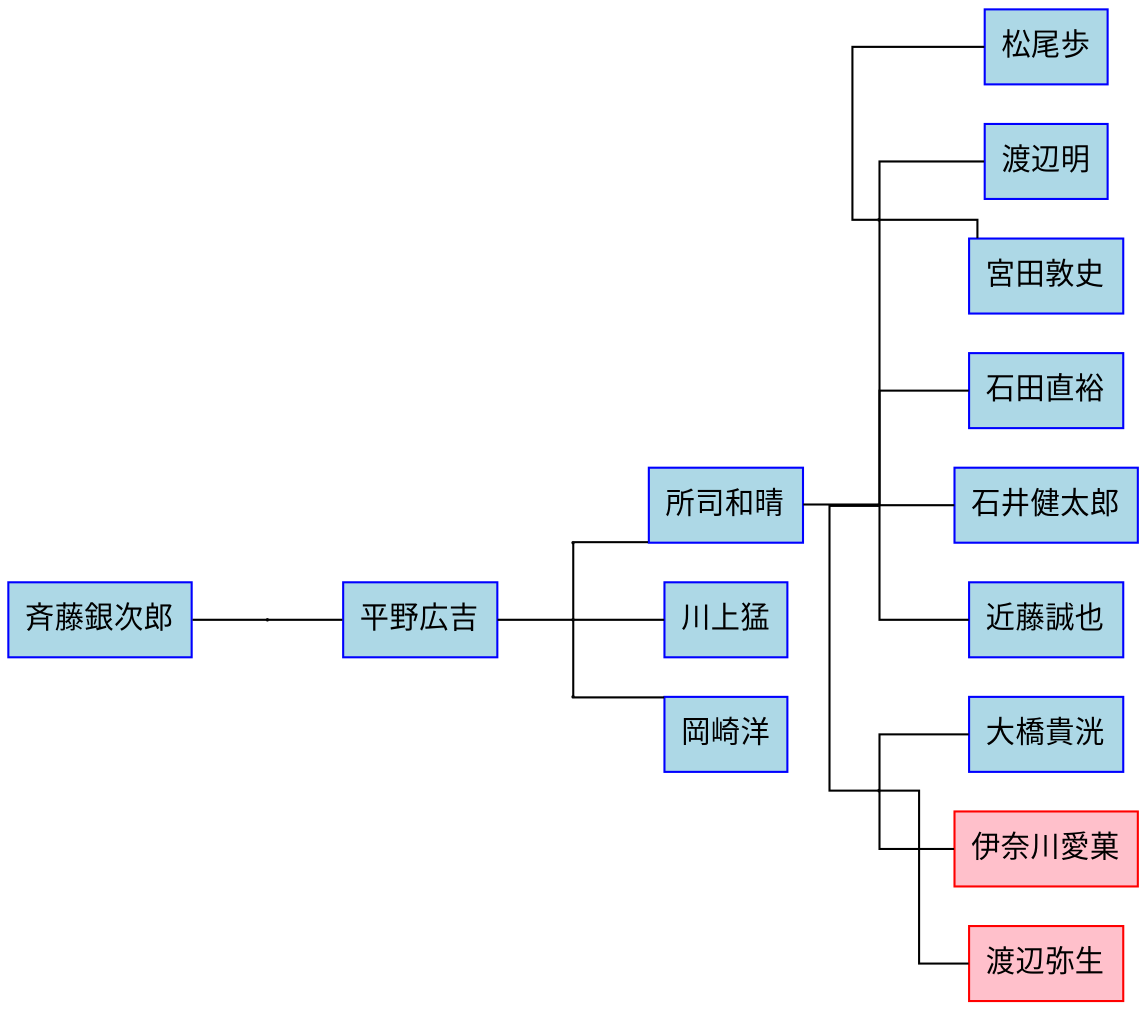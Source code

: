 graph "ShogiPlayers15" {
graph [charset="UTF-8", rankdir="LR", splines="ortho"]
node [fontname="Sans", shape="record"]



// Attributes




// Persons
pro_45 [color="blue", fillcolor="lightblue", label=" 平野広吉", style="filled"]
pro_172 [color="blue", fillcolor="lightblue", label=" 所司和晴", style="filled"]
pro_206 [color="blue", fillcolor="lightblue", label=" 川上猛", style="filled"]
pro_209 [color="blue", fillcolor="lightblue", label=" 岡崎洋", style="filled"]
pro_231 [color="blue", fillcolor="lightblue", label=" 松尾歩", style="filled"]
pro_235 [color="blue", fillcolor="lightblue", label=" 渡辺明", style="filled"]
pro_241 [color="blue", fillcolor="lightblue", label=" 宮田敦史", style="filled"]
pro_289 [color="blue", fillcolor="lightblue", label=" 石田直裕", style="filled"]
pro_293 [color="blue", fillcolor="lightblue", label=" 石井健太郎", style="filled"]
pro_303 [color="blue", fillcolor="lightblue", label=" 近藤誠也", style="filled"]
pro_308 [color="blue", fillcolor="lightblue", label=" 大橋貴洸", style="filled"]
lady_36 [color="red", fillcolor="pink", label=" 伊奈川愛菓", style="filled"]
lady_41 [color="red", fillcolor="pink", label=" 渡辺弥生", style="filled"]
extra_15 [color="blue", fillcolor="lightblue", label=" 斉藤銀次郎", style="filled"]

// Generations


// Families
f0_c0 [height="0.01", shape="point", width="0.01"]
f0_c1 [height="0.01", shape="point", width="0.01"]
f0_c2 [height="0.01", shape="point", width="0.01"]
{rank=same; f0_c0 -- f0_c1 -- f0_c2}
pro_45 -- f0_c1
f0_c0 -- pro_172
f0_c1 -- pro_206
f0_c2 -- pro_209
f1_c0 [height="0.01", shape="point", width="0.01"]
f1_c1 [height="0.01", shape="point", width="0.01"]
f1_c2 [height="0.01", shape="point", width="0.01"]
{rank=same; f1_c0 -- f1_c1 -- f1_c2}
pro_172 -- f1_c1
f1_c0 -- pro_231
f1_c0 -- pro_235
f1_c0 -- pro_241
f1_c1 -- pro_289
f1_c1 -- pro_293
f1_c1 -- pro_303
f1_c2 -- pro_308
f1_c2 -- lady_36
f1_c2 -- lady_41
f2_c [height="0.01", shape="point", width="0.01"]
extra_15 -- f2_c
f2_c -- pro_45

}
